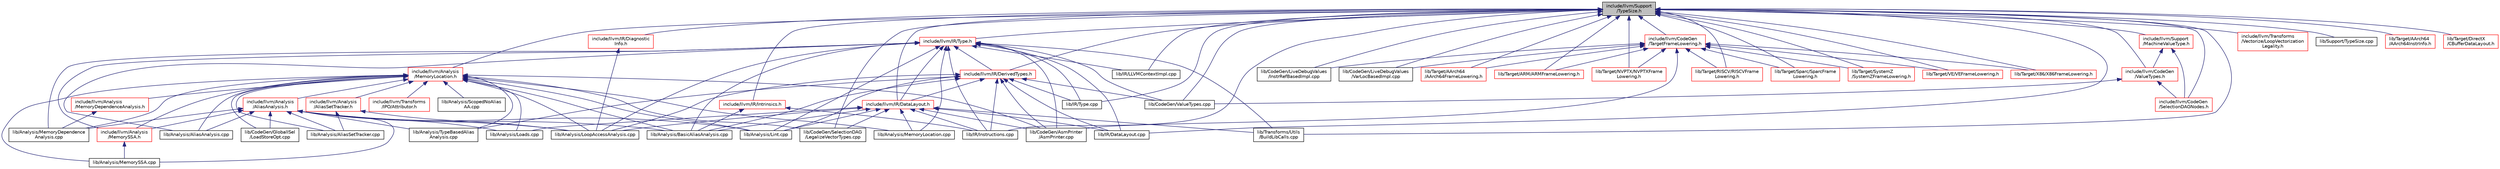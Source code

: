 digraph "include/llvm/Support/TypeSize.h"
{
 // LATEX_PDF_SIZE
  bgcolor="transparent";
  edge [fontname="Helvetica",fontsize="10",labelfontname="Helvetica",labelfontsize="10"];
  node [fontname="Helvetica",fontsize="10",shape=record];
  Node1 [label="include/llvm/Support\l/TypeSize.h",height=0.2,width=0.4,color="black", fillcolor="grey75", style="filled", fontcolor="black",tooltip=" "];
  Node1 -> Node2 [dir="back",color="midnightblue",fontsize="10",style="solid",fontname="Helvetica"];
  Node2 [label="include/llvm/Analysis\l/MemoryLocation.h",height=0.2,width=0.4,color="red",URL="$MemoryLocation_8h.html",tooltip=" "];
  Node2 -> Node3 [dir="back",color="midnightblue",fontsize="10",style="solid",fontname="Helvetica"];
  Node3 [label="include/llvm/Analysis\l/AliasAnalysis.h",height=0.2,width=0.4,color="red",URL="$AliasAnalysis_8h.html",tooltip=" "];
  Node3 -> Node72 [dir="back",color="midnightblue",fontsize="10",style="solid",fontname="Helvetica"];
  Node72 [label="include/llvm/Analysis\l/MemorySSA.h",height=0.2,width=0.4,color="red",URL="$MemorySSA_8h.html",tooltip=" "];
  Node72 -> Node99 [dir="back",color="midnightblue",fontsize="10",style="solid",fontname="Helvetica"];
  Node99 [label="lib/Analysis/MemorySSA.cpp",height=0.2,width=0.4,color="black",URL="$MemorySSA_8cpp.html",tooltip=" "];
  Node3 -> Node8 [dir="back",color="midnightblue",fontsize="10",style="solid",fontname="Helvetica"];
  Node8 [label="lib/Analysis/AliasAnalysis.cpp",height=0.2,width=0.4,color="black",URL="$AliasAnalysis_8cpp.html",tooltip=" "];
  Node3 -> Node130 [dir="back",color="midnightblue",fontsize="10",style="solid",fontname="Helvetica"];
  Node130 [label="lib/Analysis/AliasSetTracker.cpp",height=0.2,width=0.4,color="black",URL="$AliasSetTracker_8cpp.html",tooltip=" "];
  Node3 -> Node9 [dir="back",color="midnightblue",fontsize="10",style="solid",fontname="Helvetica"];
  Node9 [label="lib/Analysis/BasicAliasAnalysis.cpp",height=0.2,width=0.4,color="black",URL="$BasicAliasAnalysis_8cpp.html",tooltip=" "];
  Node3 -> Node134 [dir="back",color="midnightblue",fontsize="10",style="solid",fontname="Helvetica"];
  Node134 [label="lib/Analysis/Lint.cpp",height=0.2,width=0.4,color="black",URL="$Lint_8cpp.html",tooltip=" "];
  Node3 -> Node135 [dir="back",color="midnightblue",fontsize="10",style="solid",fontname="Helvetica"];
  Node135 [label="lib/Analysis/Loads.cpp",height=0.2,width=0.4,color="black",URL="$Loads_8cpp.html",tooltip=" "];
  Node3 -> Node136 [dir="back",color="midnightblue",fontsize="10",style="solid",fontname="Helvetica"];
  Node136 [label="lib/Analysis/LoopAccessAnalysis.cpp",height=0.2,width=0.4,color="black",URL="$LoopAccessAnalysis_8cpp.html",tooltip=" "];
  Node3 -> Node140 [dir="back",color="midnightblue",fontsize="10",style="solid",fontname="Helvetica"];
  Node140 [label="lib/Analysis/MemoryDependence\lAnalysis.cpp",height=0.2,width=0.4,color="black",URL="$MemoryDependenceAnalysis_8cpp.html",tooltip=" "];
  Node3 -> Node99 [dir="back",color="midnightblue",fontsize="10",style="solid",fontname="Helvetica"];
  Node3 -> Node113 [dir="back",color="midnightblue",fontsize="10",style="solid",fontname="Helvetica"];
  Node113 [label="lib/Analysis/TypeBasedAlias\lAnalysis.cpp",height=0.2,width=0.4,color="black",URL="$TypeBasedAliasAnalysis_8cpp.html",tooltip=" "];
  Node3 -> Node115 [dir="back",color="midnightblue",fontsize="10",style="solid",fontname="Helvetica"];
  Node115 [label="lib/CodeGen/GlobalISel\l/LoadStoreOpt.cpp",height=0.2,width=0.4,color="black",URL="$LoadStoreOpt_8cpp.html",tooltip=" "];
  Node2 -> Node206 [dir="back",color="midnightblue",fontsize="10",style="solid",fontname="Helvetica"];
  Node206 [label="include/llvm/Analysis\l/AliasSetTracker.h",height=0.2,width=0.4,color="red",URL="$AliasSetTracker_8h.html",tooltip=" "];
  Node206 -> Node130 [dir="back",color="midnightblue",fontsize="10",style="solid",fontname="Helvetica"];
  Node206 -> Node136 [dir="back",color="midnightblue",fontsize="10",style="solid",fontname="Helvetica"];
  Node2 -> Node207 [dir="back",color="midnightblue",fontsize="10",style="solid",fontname="Helvetica"];
  Node207 [label="include/llvm/Analysis\l/MemoryDependenceAnalysis.h",height=0.2,width=0.4,color="red",URL="$MemoryDependenceAnalysis_8h.html",tooltip=" "];
  Node207 -> Node140 [dir="back",color="midnightblue",fontsize="10",style="solid",fontname="Helvetica"];
  Node2 -> Node72 [dir="back",color="midnightblue",fontsize="10",style="solid",fontname="Helvetica"];
  Node2 -> Node209 [dir="back",color="midnightblue",fontsize="10",style="solid",fontname="Helvetica"];
  Node209 [label="include/llvm/Transforms\l/IPO/Attributor.h",height=0.2,width=0.4,color="red",URL="$Attributor_8h.html",tooltip=" "];
  Node2 -> Node8 [dir="back",color="midnightblue",fontsize="10",style="solid",fontname="Helvetica"];
  Node2 -> Node130 [dir="back",color="midnightblue",fontsize="10",style="solid",fontname="Helvetica"];
  Node2 -> Node9 [dir="back",color="midnightblue",fontsize="10",style="solid",fontname="Helvetica"];
  Node2 -> Node134 [dir="back",color="midnightblue",fontsize="10",style="solid",fontname="Helvetica"];
  Node2 -> Node135 [dir="back",color="midnightblue",fontsize="10",style="solid",fontname="Helvetica"];
  Node2 -> Node136 [dir="back",color="midnightblue",fontsize="10",style="solid",fontname="Helvetica"];
  Node2 -> Node140 [dir="back",color="midnightblue",fontsize="10",style="solid",fontname="Helvetica"];
  Node2 -> Node211 [dir="back",color="midnightblue",fontsize="10",style="solid",fontname="Helvetica"];
  Node211 [label="lib/Analysis/MemoryLocation.cpp",height=0.2,width=0.4,color="black",URL="$MemoryLocation_8cpp.html",tooltip=" "];
  Node2 -> Node99 [dir="back",color="midnightblue",fontsize="10",style="solid",fontname="Helvetica"];
  Node2 -> Node111 [dir="back",color="midnightblue",fontsize="10",style="solid",fontname="Helvetica"];
  Node111 [label="lib/Analysis/ScopedNoAlias\lAA.cpp",height=0.2,width=0.4,color="black",URL="$ScopedNoAliasAA_8cpp.html",tooltip=" "];
  Node2 -> Node113 [dir="back",color="midnightblue",fontsize="10",style="solid",fontname="Helvetica"];
  Node2 -> Node212 [dir="back",color="midnightblue",fontsize="10",style="solid",fontname="Helvetica"];
  Node212 [label="lib/CodeGen/AsmPrinter\l/AsmPrinter.cpp",height=0.2,width=0.4,color="black",URL="$AsmPrinter_8cpp.html",tooltip=" "];
  Node2 -> Node115 [dir="back",color="midnightblue",fontsize="10",style="solid",fontname="Helvetica"];
  Node2 -> Node215 [dir="back",color="midnightblue",fontsize="10",style="solid",fontname="Helvetica"];
  Node215 [label="lib/CodeGen/SelectionDAG\l/LegalizeVectorTypes.cpp",height=0.2,width=0.4,color="black",URL="$LegalizeVectorTypes_8cpp.html",tooltip=" "];
  Node1 -> Node222 [dir="back",color="midnightblue",fontsize="10",style="solid",fontname="Helvetica"];
  Node222 [label="include/llvm/CodeGen\l/SelectionDAGNodes.h",height=0.2,width=0.4,color="red",URL="$SelectionDAGNodes_8h.html",tooltip=" "];
  Node1 -> Node1046 [dir="back",color="midnightblue",fontsize="10",style="solid",fontname="Helvetica"];
  Node1046 [label="include/llvm/CodeGen\l/TargetFrameLowering.h",height=0.2,width=0.4,color="red",URL="$TargetFrameLowering_8h.html",tooltip=" "];
  Node1046 -> Node212 [dir="back",color="midnightblue",fontsize="10",style="solid",fontname="Helvetica"];
  Node1046 -> Node427 [dir="back",color="midnightblue",fontsize="10",style="solid",fontname="Helvetica"];
  Node427 [label="lib/CodeGen/LiveDebugValues\l/InstrRefBasedImpl.cpp",height=0.2,width=0.4,color="black",URL="$InstrRefBasedImpl_8cpp.html",tooltip=" "];
  Node1046 -> Node428 [dir="back",color="midnightblue",fontsize="10",style="solid",fontname="Helvetica"];
  Node428 [label="lib/CodeGen/LiveDebugValues\l/VarLocBasedImpl.cpp",height=0.2,width=0.4,color="black",URL="$VarLocBasedImpl_8cpp.html",tooltip=" "];
  Node1046 -> Node1102 [dir="back",color="midnightblue",fontsize="10",style="solid",fontname="Helvetica"];
  Node1102 [label="lib/Target/AArch64\l/AArch64FrameLowering.h",height=0.2,width=0.4,color="red",URL="$AArch64FrameLowering_8h.html",tooltip=" "];
  Node1046 -> Node1107 [dir="back",color="midnightblue",fontsize="10",style="solid",fontname="Helvetica"];
  Node1107 [label="lib/Target/ARM/ARMFrameLowering.h",height=0.2,width=0.4,color="red",URL="$ARMFrameLowering_8h.html",tooltip=" "];
  Node1046 -> Node1121 [dir="back",color="midnightblue",fontsize="10",style="solid",fontname="Helvetica"];
  Node1121 [label="lib/Target/NVPTX/NVPTXFrame\lLowering.h",height=0.2,width=0.4,color="red",URL="$NVPTXFrameLowering_8h.html",tooltip=" "];
  Node1046 -> Node1124 [dir="back",color="midnightblue",fontsize="10",style="solid",fontname="Helvetica"];
  Node1124 [label="lib/Target/RISCV/RISCVFrame\lLowering.h",height=0.2,width=0.4,color="red",URL="$RISCVFrameLowering_8h.html",tooltip=" "];
  Node1046 -> Node1125 [dir="back",color="midnightblue",fontsize="10",style="solid",fontname="Helvetica"];
  Node1125 [label="lib/Target/Sparc/SparcFrame\lLowering.h",height=0.2,width=0.4,color="red",URL="$SparcFrameLowering_8h.html",tooltip=" "];
  Node1046 -> Node1092 [dir="back",color="midnightblue",fontsize="10",style="solid",fontname="Helvetica"];
  Node1092 [label="lib/Target/SystemZ\l/SystemZFrameLowering.h",height=0.2,width=0.4,color="red",URL="$SystemZFrameLowering_8h.html",tooltip=" "];
  Node1046 -> Node1042 [dir="back",color="midnightblue",fontsize="10",style="solid",fontname="Helvetica"];
  Node1042 [label="lib/Target/VE/VEFrameLowering.h",height=0.2,width=0.4,color="red",URL="$VEFrameLowering_8h.html",tooltip=" "];
  Node1046 -> Node1131 [dir="back",color="midnightblue",fontsize="10",style="solid",fontname="Helvetica"];
  Node1131 [label="lib/Target/X86/X86FrameLowering.h",height=0.2,width=0.4,color="red",URL="$X86FrameLowering_8h.html",tooltip=" "];
  Node1 -> Node1133 [dir="back",color="midnightblue",fontsize="10",style="solid",fontname="Helvetica"];
  Node1133 [label="include/llvm/CodeGen\l/ValueTypes.h",height=0.2,width=0.4,color="red",URL="$ValueTypes_8h.html",tooltip=" "];
  Node1133 -> Node222 [dir="back",color="midnightblue",fontsize="10",style="solid",fontname="Helvetica"];
  Node1133 -> Node1186 [dir="back",color="midnightblue",fontsize="10",style="solid",fontname="Helvetica"];
  Node1186 [label="lib/CodeGen/ValueTypes.cpp",height=0.2,width=0.4,color="black",URL="$ValueTypes_8cpp.html",tooltip=" "];
  Node1 -> Node1195 [dir="back",color="midnightblue",fontsize="10",style="solid",fontname="Helvetica"];
  Node1195 [label="include/llvm/IR/DataLayout.h",height=0.2,width=0.4,color="red",URL="$DataLayout_8h.html",tooltip=" "];
  Node1195 -> Node9 [dir="back",color="midnightblue",fontsize="10",style="solid",fontname="Helvetica"];
  Node1195 -> Node134 [dir="back",color="midnightblue",fontsize="10",style="solid",fontname="Helvetica"];
  Node1195 -> Node135 [dir="back",color="midnightblue",fontsize="10",style="solid",fontname="Helvetica"];
  Node1195 -> Node136 [dir="back",color="midnightblue",fontsize="10",style="solid",fontname="Helvetica"];
  Node1195 -> Node211 [dir="back",color="midnightblue",fontsize="10",style="solid",fontname="Helvetica"];
  Node1195 -> Node212 [dir="back",color="midnightblue",fontsize="10",style="solid",fontname="Helvetica"];
  Node1195 -> Node215 [dir="back",color="midnightblue",fontsize="10",style="solid",fontname="Helvetica"];
  Node1195 -> Node2118 [dir="back",color="midnightblue",fontsize="10",style="solid",fontname="Helvetica"];
  Node2118 [label="lib/IR/DataLayout.cpp",height=0.2,width=0.4,color="black",URL="$DataLayout_8cpp.html",tooltip=" "];
  Node1195 -> Node2110 [dir="back",color="midnightblue",fontsize="10",style="solid",fontname="Helvetica"];
  Node2110 [label="lib/IR/Instructions.cpp",height=0.2,width=0.4,color="black",URL="$Instructions_8cpp.html",tooltip=" "];
  Node1195 -> Node1322 [dir="back",color="midnightblue",fontsize="10",style="solid",fontname="Helvetica"];
  Node1322 [label="lib/Transforms/Utils\l/BuildLibCalls.cpp",height=0.2,width=0.4,color="black",URL="$BuildLibCalls_8cpp.html",tooltip=" "];
  Node1 -> Node2174 [dir="back",color="midnightblue",fontsize="10",style="solid",fontname="Helvetica"];
  Node2174 [label="include/llvm/IR/DerivedTypes.h",height=0.2,width=0.4,color="red",URL="$DerivedTypes_8h.html",tooltip=" "];
  Node2174 -> Node1195 [dir="back",color="midnightblue",fontsize="10",style="solid",fontname="Helvetica"];
  Node2174 -> Node9 [dir="back",color="midnightblue",fontsize="10",style="solid",fontname="Helvetica"];
  Node2174 -> Node134 [dir="back",color="midnightblue",fontsize="10",style="solid",fontname="Helvetica"];
  Node2174 -> Node136 [dir="back",color="midnightblue",fontsize="10",style="solid",fontname="Helvetica"];
  Node2174 -> Node113 [dir="back",color="midnightblue",fontsize="10",style="solid",fontname="Helvetica"];
  Node2174 -> Node212 [dir="back",color="midnightblue",fontsize="10",style="solid",fontname="Helvetica"];
  Node2174 -> Node1186 [dir="back",color="midnightblue",fontsize="10",style="solid",fontname="Helvetica"];
  Node2174 -> Node2118 [dir="back",color="midnightblue",fontsize="10",style="solid",fontname="Helvetica"];
  Node2174 -> Node2110 [dir="back",color="midnightblue",fontsize="10",style="solid",fontname="Helvetica"];
  Node2174 -> Node2114 [dir="back",color="midnightblue",fontsize="10",style="solid",fontname="Helvetica"];
  Node2114 [label="lib/IR/Type.cpp",height=0.2,width=0.4,color="black",URL="$Type_8cpp.html",tooltip=" "];
  Node1 -> Node2581 [dir="back",color="midnightblue",fontsize="10",style="solid",fontname="Helvetica"];
  Node2581 [label="include/llvm/IR/Diagnostic\lInfo.h",height=0.2,width=0.4,color="red",URL="$DiagnosticInfo_8h.html",tooltip=" "];
  Node2581 -> Node136 [dir="back",color="midnightblue",fontsize="10",style="solid",fontname="Helvetica"];
  Node1 -> Node2583 [dir="back",color="midnightblue",fontsize="10",style="solid",fontname="Helvetica"];
  Node2583 [label="include/llvm/IR/Intrinsics.h",height=0.2,width=0.4,color="red",URL="$Intrinsics_8h.html",tooltip=" "];
  Node2583 -> Node9 [dir="back",color="midnightblue",fontsize="10",style="solid",fontname="Helvetica"];
  Node2583 -> Node2110 [dir="back",color="midnightblue",fontsize="10",style="solid",fontname="Helvetica"];
  Node1 -> Node2590 [dir="back",color="midnightblue",fontsize="10",style="solid",fontname="Helvetica"];
  Node2590 [label="include/llvm/IR/Type.h",height=0.2,width=0.4,color="red",URL="$Type_8h.html",tooltip=" "];
  Node2590 -> Node72 [dir="back",color="midnightblue",fontsize="10",style="solid",fontname="Helvetica"];
  Node2590 -> Node1195 [dir="back",color="midnightblue",fontsize="10",style="solid",fontname="Helvetica"];
  Node2590 -> Node2174 [dir="back",color="midnightblue",fontsize="10",style="solid",fontname="Helvetica"];
  Node2590 -> Node8 [dir="back",color="midnightblue",fontsize="10",style="solid",fontname="Helvetica"];
  Node2590 -> Node9 [dir="back",color="midnightblue",fontsize="10",style="solid",fontname="Helvetica"];
  Node2590 -> Node134 [dir="back",color="midnightblue",fontsize="10",style="solid",fontname="Helvetica"];
  Node2590 -> Node136 [dir="back",color="midnightblue",fontsize="10",style="solid",fontname="Helvetica"];
  Node2590 -> Node140 [dir="back",color="midnightblue",fontsize="10",style="solid",fontname="Helvetica"];
  Node2590 -> Node211 [dir="back",color="midnightblue",fontsize="10",style="solid",fontname="Helvetica"];
  Node2590 -> Node212 [dir="back",color="midnightblue",fontsize="10",style="solid",fontname="Helvetica"];
  Node2590 -> Node1186 [dir="back",color="midnightblue",fontsize="10",style="solid",fontname="Helvetica"];
  Node2590 -> Node2118 [dir="back",color="midnightblue",fontsize="10",style="solid",fontname="Helvetica"];
  Node2590 -> Node2110 [dir="back",color="midnightblue",fontsize="10",style="solid",fontname="Helvetica"];
  Node2590 -> Node2112 [dir="back",color="midnightblue",fontsize="10",style="solid",fontname="Helvetica"];
  Node2112 [label="lib/IR/LLVMContextImpl.cpp",height=0.2,width=0.4,color="black",URL="$LLVMContextImpl_8cpp.html",tooltip=" "];
  Node2590 -> Node2114 [dir="back",color="midnightblue",fontsize="10",style="solid",fontname="Helvetica"];
  Node2590 -> Node1322 [dir="back",color="midnightblue",fontsize="10",style="solid",fontname="Helvetica"];
  Node1 -> Node2592 [dir="back",color="midnightblue",fontsize="10",style="solid",fontname="Helvetica"];
  Node2592 [label="include/llvm/Support\l/MachineValueType.h",height=0.2,width=0.4,color="red",URL="$MachineValueType_8h.html",tooltip=" "];
  Node2592 -> Node222 [dir="back",color="midnightblue",fontsize="10",style="solid",fontname="Helvetica"];
  Node2592 -> Node1133 [dir="back",color="midnightblue",fontsize="10",style="solid",fontname="Helvetica"];
  Node1 -> Node1677 [dir="back",color="midnightblue",fontsize="10",style="solid",fontname="Helvetica"];
  Node1677 [label="include/llvm/Transforms\l/Vectorize/LoopVectorization\lLegality.h",height=0.2,width=0.4,color="red",URL="$LoopVectorizationLegality_8h.html",tooltip=" "];
  Node1 -> Node427 [dir="back",color="midnightblue",fontsize="10",style="solid",fontname="Helvetica"];
  Node1 -> Node428 [dir="back",color="midnightblue",fontsize="10",style="solid",fontname="Helvetica"];
  Node1 -> Node215 [dir="back",color="midnightblue",fontsize="10",style="solid",fontname="Helvetica"];
  Node1 -> Node1186 [dir="back",color="midnightblue",fontsize="10",style="solid",fontname="Helvetica"];
  Node1 -> Node2118 [dir="back",color="midnightblue",fontsize="10",style="solid",fontname="Helvetica"];
  Node1 -> Node2110 [dir="back",color="midnightblue",fontsize="10",style="solid",fontname="Helvetica"];
  Node1 -> Node2112 [dir="back",color="midnightblue",fontsize="10",style="solid",fontname="Helvetica"];
  Node1 -> Node2114 [dir="back",color="midnightblue",fontsize="10",style="solid",fontname="Helvetica"];
  Node1 -> Node2608 [dir="back",color="midnightblue",fontsize="10",style="solid",fontname="Helvetica"];
  Node2608 [label="lib/Support/TypeSize.cpp",height=0.2,width=0.4,color="black",URL="$TypeSize_8cpp.html",tooltip=" "];
  Node1 -> Node1102 [dir="back",color="midnightblue",fontsize="10",style="solid",fontname="Helvetica"];
  Node1 -> Node1851 [dir="back",color="midnightblue",fontsize="10",style="solid",fontname="Helvetica"];
  Node1851 [label="lib/Target/AArch64\l/AArch64InstrInfo.h",height=0.2,width=0.4,color="red",URL="$AArch64InstrInfo_8h.html",tooltip=" "];
  Node1 -> Node1107 [dir="back",color="midnightblue",fontsize="10",style="solid",fontname="Helvetica"];
  Node1 -> Node2609 [dir="back",color="midnightblue",fontsize="10",style="solid",fontname="Helvetica"];
  Node2609 [label="lib/Target/DirectX\l/CBufferDataLayout.h",height=0.2,width=0.4,color="red",URL="$CBufferDataLayout_8h.html",tooltip=" "];
  Node1 -> Node1121 [dir="back",color="midnightblue",fontsize="10",style="solid",fontname="Helvetica"];
  Node1 -> Node1124 [dir="back",color="midnightblue",fontsize="10",style="solid",fontname="Helvetica"];
  Node1 -> Node1125 [dir="back",color="midnightblue",fontsize="10",style="solid",fontname="Helvetica"];
  Node1 -> Node1092 [dir="back",color="midnightblue",fontsize="10",style="solid",fontname="Helvetica"];
  Node1 -> Node1042 [dir="back",color="midnightblue",fontsize="10",style="solid",fontname="Helvetica"];
  Node1 -> Node1131 [dir="back",color="midnightblue",fontsize="10",style="solid",fontname="Helvetica"];
  Node1 -> Node1322 [dir="back",color="midnightblue",fontsize="10",style="solid",fontname="Helvetica"];
}
